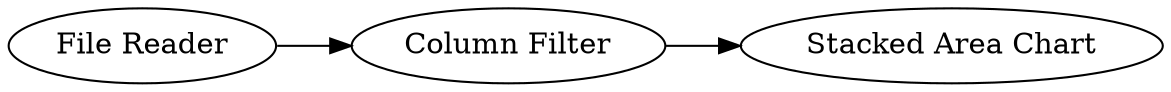 digraph {
	1 -> 4
	4 -> 5
	1 [label="File Reader"]
	4 [label="Column Filter"]
	5 [label="Stacked Area Chart"]
	rankdir=LR
}
